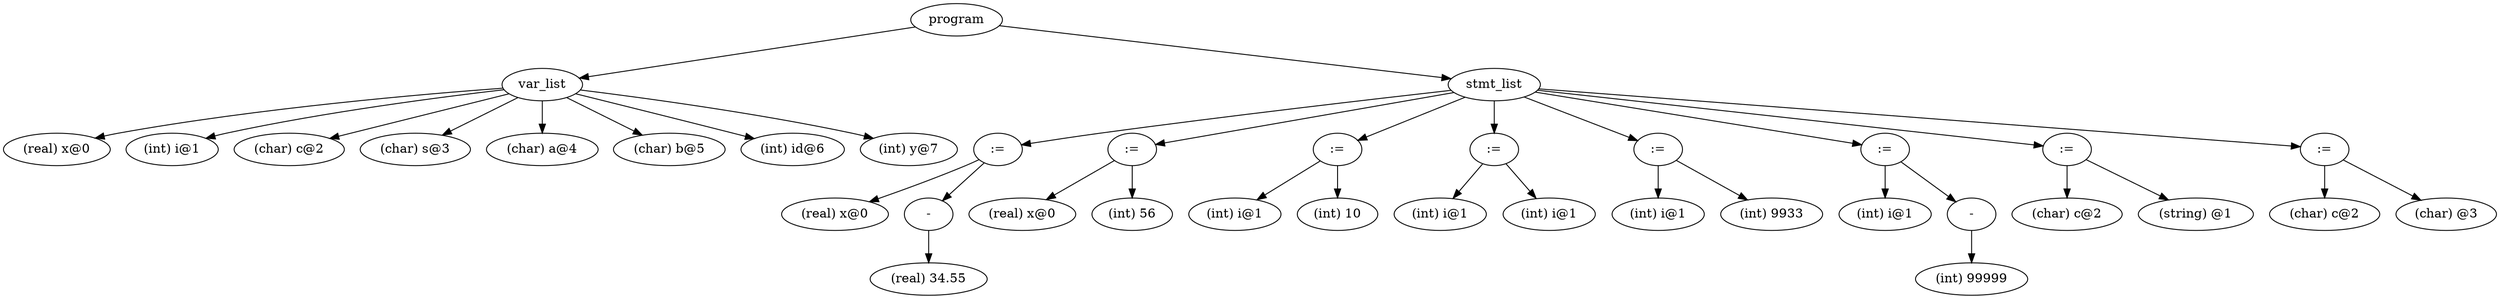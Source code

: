 digraph {
graph [ordering="out"];
node0[label="program"];
node1[label="var_list"];
node2[label="(real) x@0"];
node1 -> node2;
node3[label="(int) i@1"];
node1 -> node3;
node4[label="(char) c@2"];
node1 -> node4;
node5[label="(char) s@3"];
node1 -> node5;
node6[label="(char) a@4"];
node1 -> node6;
node7[label="(char) b@5"];
node1 -> node7;
node8[label="(int) id@6"];
node1 -> node8;
node9[label="(int) y@7"];
node1 -> node9;
node0 -> node1;
node10[label="stmt_list"];
node11[label=":="];
node12[label="(real) x@0"];
node11 -> node12;
node13[label="-"];
node14[label="(real) 34.55"];
node13 -> node14;
node11 -> node13;
node10 -> node11;
node15[label=":="];
node16[label="(real) x@0"];
node15 -> node16;
node17[label="(int) 56"];
node15 -> node17;
node10 -> node15;
node18[label=":="];
node19[label="(int) i@1"];
node18 -> node19;
node20[label="(int) 10"];
node18 -> node20;
node10 -> node18;
node21[label=":="];
node22[label="(int) i@1"];
node21 -> node22;
node23[label="(int) i@1"];
node21 -> node23;
node10 -> node21;
node24[label=":="];
node25[label="(int) i@1"];
node24 -> node25;
node26[label="(int) 9933"];
node24 -> node26;
node10 -> node24;
node27[label=":="];
node28[label="(int) i@1"];
node27 -> node28;
node29[label="-"];
node30[label="(int) 99999"];
node29 -> node30;
node27 -> node29;
node10 -> node27;
node31[label=":="];
node32[label="(char) c@2"];
node31 -> node32;
node33[label="(string) @1"];
node31 -> node33;
node10 -> node31;
node34[label=":="];
node35[label="(char) c@2"];
node34 -> node35;
node36[label="(char) @3"];
node34 -> node36;
node10 -> node34;
node0 -> node10;
}